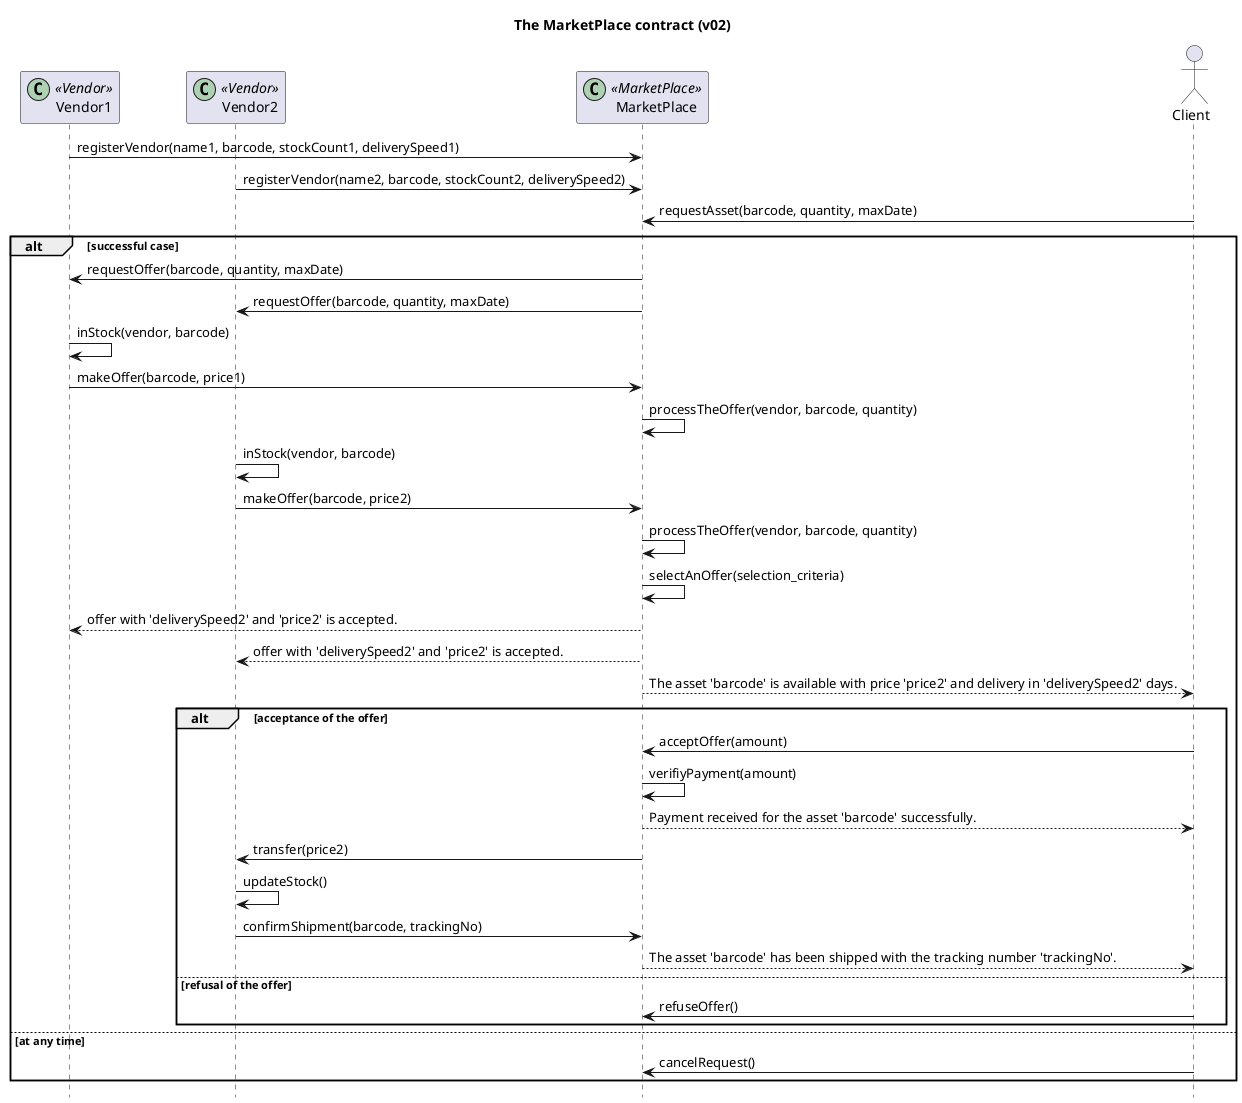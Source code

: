@startuml
hide footbox
title The MarketPlace contract (v02)

participant Vendor1 << (C,#ADD1B2) Vendor >>
participant Vendor2 << (C,#ADD1B2) Vendor >>
participant MarketPlace << (C,#ADD1B2) MarketPlace >>
actor Client

Vendor1->MarketPlace : registerVendor(name1, barcode, stockCount1, deliverySpeed1)
Vendor2->MarketPlace : registerVendor(name2, barcode, stockCount2, deliverySpeed2)
Client->MarketPlace : requestAsset(barcode, quantity, maxDate)

alt successful case
   MarketPlace->Vendor1 : requestOffer(barcode, quantity, maxDate)
   MarketPlace->Vendor2 : requestOffer(barcode, quantity, maxDate)
   Vendor1->Vendor1 : inStock(vendor, barcode)
   Vendor1->MarketPlace : makeOffer(barcode, price1)      
   MarketPlace->MarketPlace : processTheOffer(vendor, barcode, quantity)
   Vendor2->Vendor2 : inStock(vendor, barcode)
   Vendor2->MarketPlace : makeOffer(barcode, price2)
   MarketPlace->MarketPlace : processTheOffer(vendor, barcode, quantity)
   MarketPlace->MarketPlace : selectAnOffer(selection_criteria)
   MarketPlace-->Vendor1 : offer with 'deliverySpeed2' and 'price2' is accepted.
   MarketPlace-->Vendor2 : offer with 'deliverySpeed2' and 'price2' is accepted.
   MarketPlace-->Client : The asset 'barcode' is available with price 'price2' and delivery in 'deliverySpeed2' days. 
   alt acceptance of the offer
      Client->MarketPlace : acceptOffer(amount)
      MarketPlace->MarketPlace : verifiyPayment(amount)
      MarketPlace-->Client : Payment received for the asset 'barcode' successfully.
      MarketPlace-> Vendor2: transfer(price2)
      Vendor2->Vendor2 : updateStock()
      Vendor2->MarketPlace : confirmShipment(barcode, trackingNo)
      MarketPlace-->Client : The asset 'barcode' has been shipped with the tracking number 'trackingNo'.
   else refusal of the offer
      Client->MarketPlace : refuseOffer()
   end
else at any time
   Client->MarketPlace : cancelRequest()
end
@enduml

